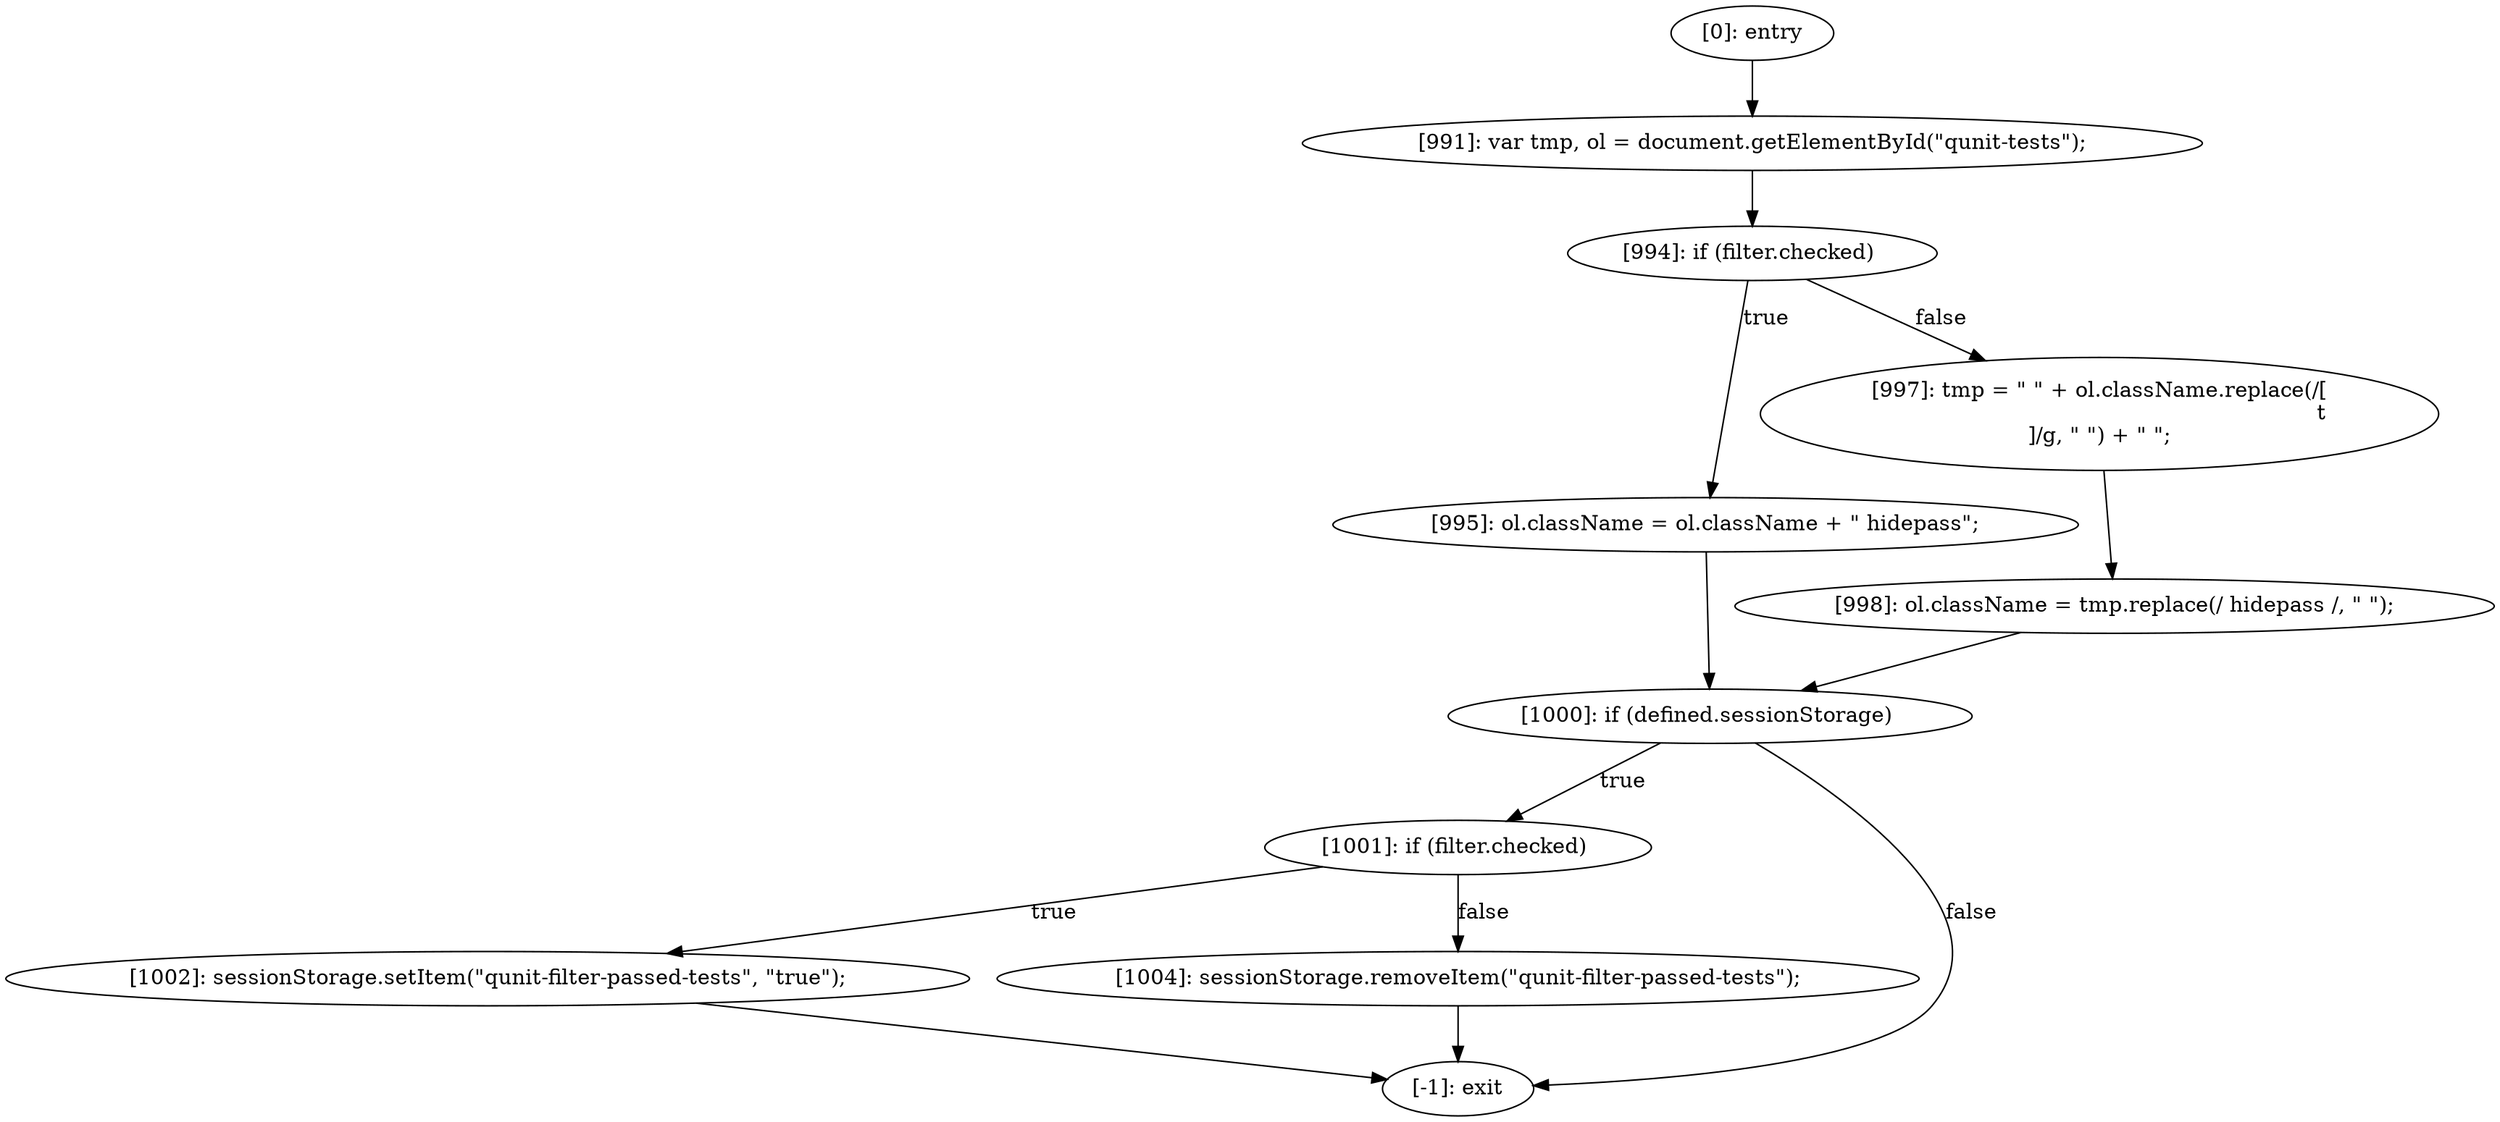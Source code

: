 digraph {
"0" [label="[1002]: sessionStorage.setItem(\"qunit-filter-passed-tests\", \"true\");\n"] 
"1" [label="[995]: ol.className = ol.className + \" hidepass\";\n"] 
"2" [label="[1000]: if (defined.sessionStorage) "] 
"3" [label="[1004]: sessionStorage.removeItem(\"qunit-filter-passed-tests\");\n"] 
"4" [label="[997]: tmp = \" \" + ol.className.replace(/[\n\t\r]/g, \" \") + \" \";\n"] 
"5" [label="[991]: var tmp, ol = document.getElementById(\"qunit-tests\");\n"] 
"6" [label="[1001]: if (filter.checked) "] 
"7" [label="[998]: ol.className = tmp.replace(/ hidepass /, \" \");\n"] 
"8" [label="[994]: if (filter.checked) "] 
"9" [label="[-1]: exit"] 
"10" [label="[0]: entry"] 
"0" -> "9" [label=""] 
"1" -> "2" [label=""] 
"2" -> "6" [label="true"] 
"2" -> "9" [label="false"] 
"3" -> "9" [label=""] 
"4" -> "7" [label=""] 
"5" -> "8" [label=""] 
"6" -> "0" [label="true"] 
"6" -> "3" [label="false"] 
"7" -> "2" [label=""] 
"8" -> "1" [label="true"] 
"8" -> "4" [label="false"] 
"10" -> "5" [label=""] 
}
